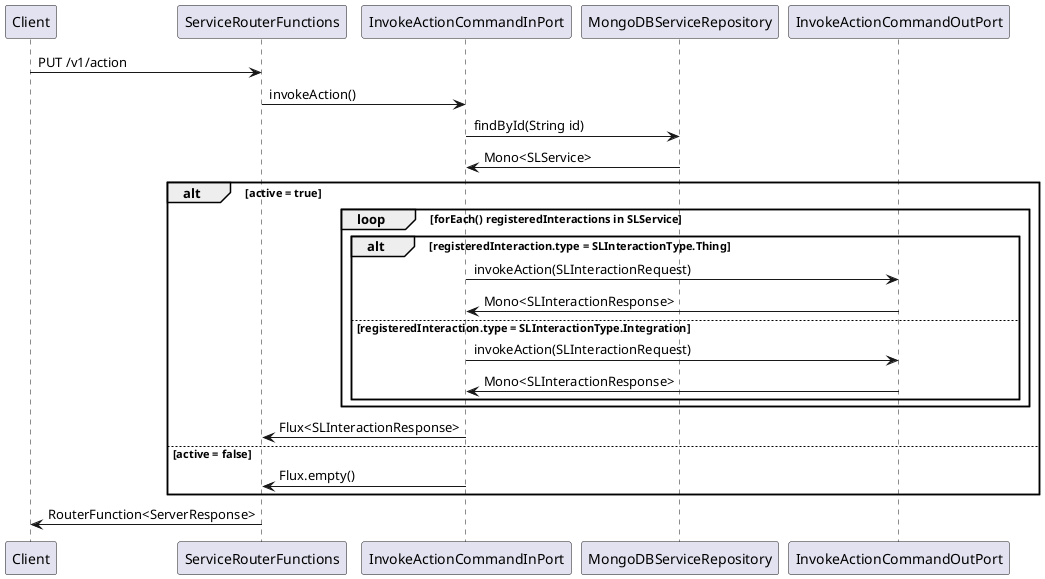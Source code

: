 @startuml
Client-> ServiceRouterFunctions: PUT /v1/action
ServiceRouterFunctions -> InvokeActionCommandInPort: invokeAction()
InvokeActionCommandInPort -> MongoDBServiceRepository: findById(String id)
MongoDBServiceRepository -> InvokeActionCommandInPort: Mono<SLService>
alt active = true

    loop forEach() registeredInteractions in SLService
        alt registeredInteraction.type = SLInteractionType.Thing
            InvokeActionCommandInPort -> InvokeActionCommandOutPort: invokeAction(SLInteractionRequest)
            InvokeActionCommandOutPort -> InvokeActionCommandInPort: Mono<SLInteractionResponse>
        else registeredInteraction.type = SLInteractionType.Integration
            InvokeActionCommandInPort -> InvokeActionCommandOutPort: invokeAction(SLInteractionRequest)
            InvokeActionCommandOutPort -> InvokeActionCommandInPort: Mono<SLInteractionResponse>
        end

     end
    InvokeActionCommandInPort -> ServiceRouterFunctions: Flux<SLInteractionResponse>
else active = false
    InvokeActionCommandInPort -> ServiceRouterFunctions: Flux.empty()
end
ServiceRouterFunctions -> Client: RouterFunction<ServerResponse>
@enduml
